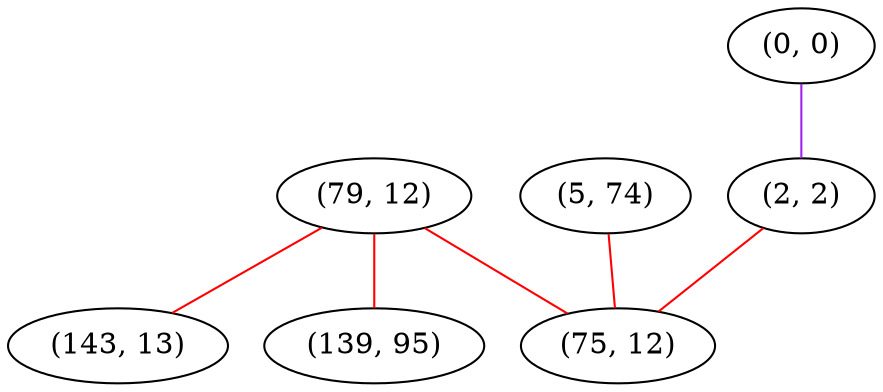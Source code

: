 graph "" {
"(79, 12)";
"(143, 13)";
"(5, 74)";
"(139, 95)";
"(0, 0)";
"(2, 2)";
"(75, 12)";
"(79, 12)" -- "(139, 95)"  [color=red, key=0, weight=1];
"(79, 12)" -- "(143, 13)"  [color=red, key=0, weight=1];
"(79, 12)" -- "(75, 12)"  [color=red, key=0, weight=1];
"(5, 74)" -- "(75, 12)"  [color=red, key=0, weight=1];
"(0, 0)" -- "(2, 2)"  [color=purple, key=0, weight=4];
"(2, 2)" -- "(75, 12)"  [color=red, key=0, weight=1];
}
